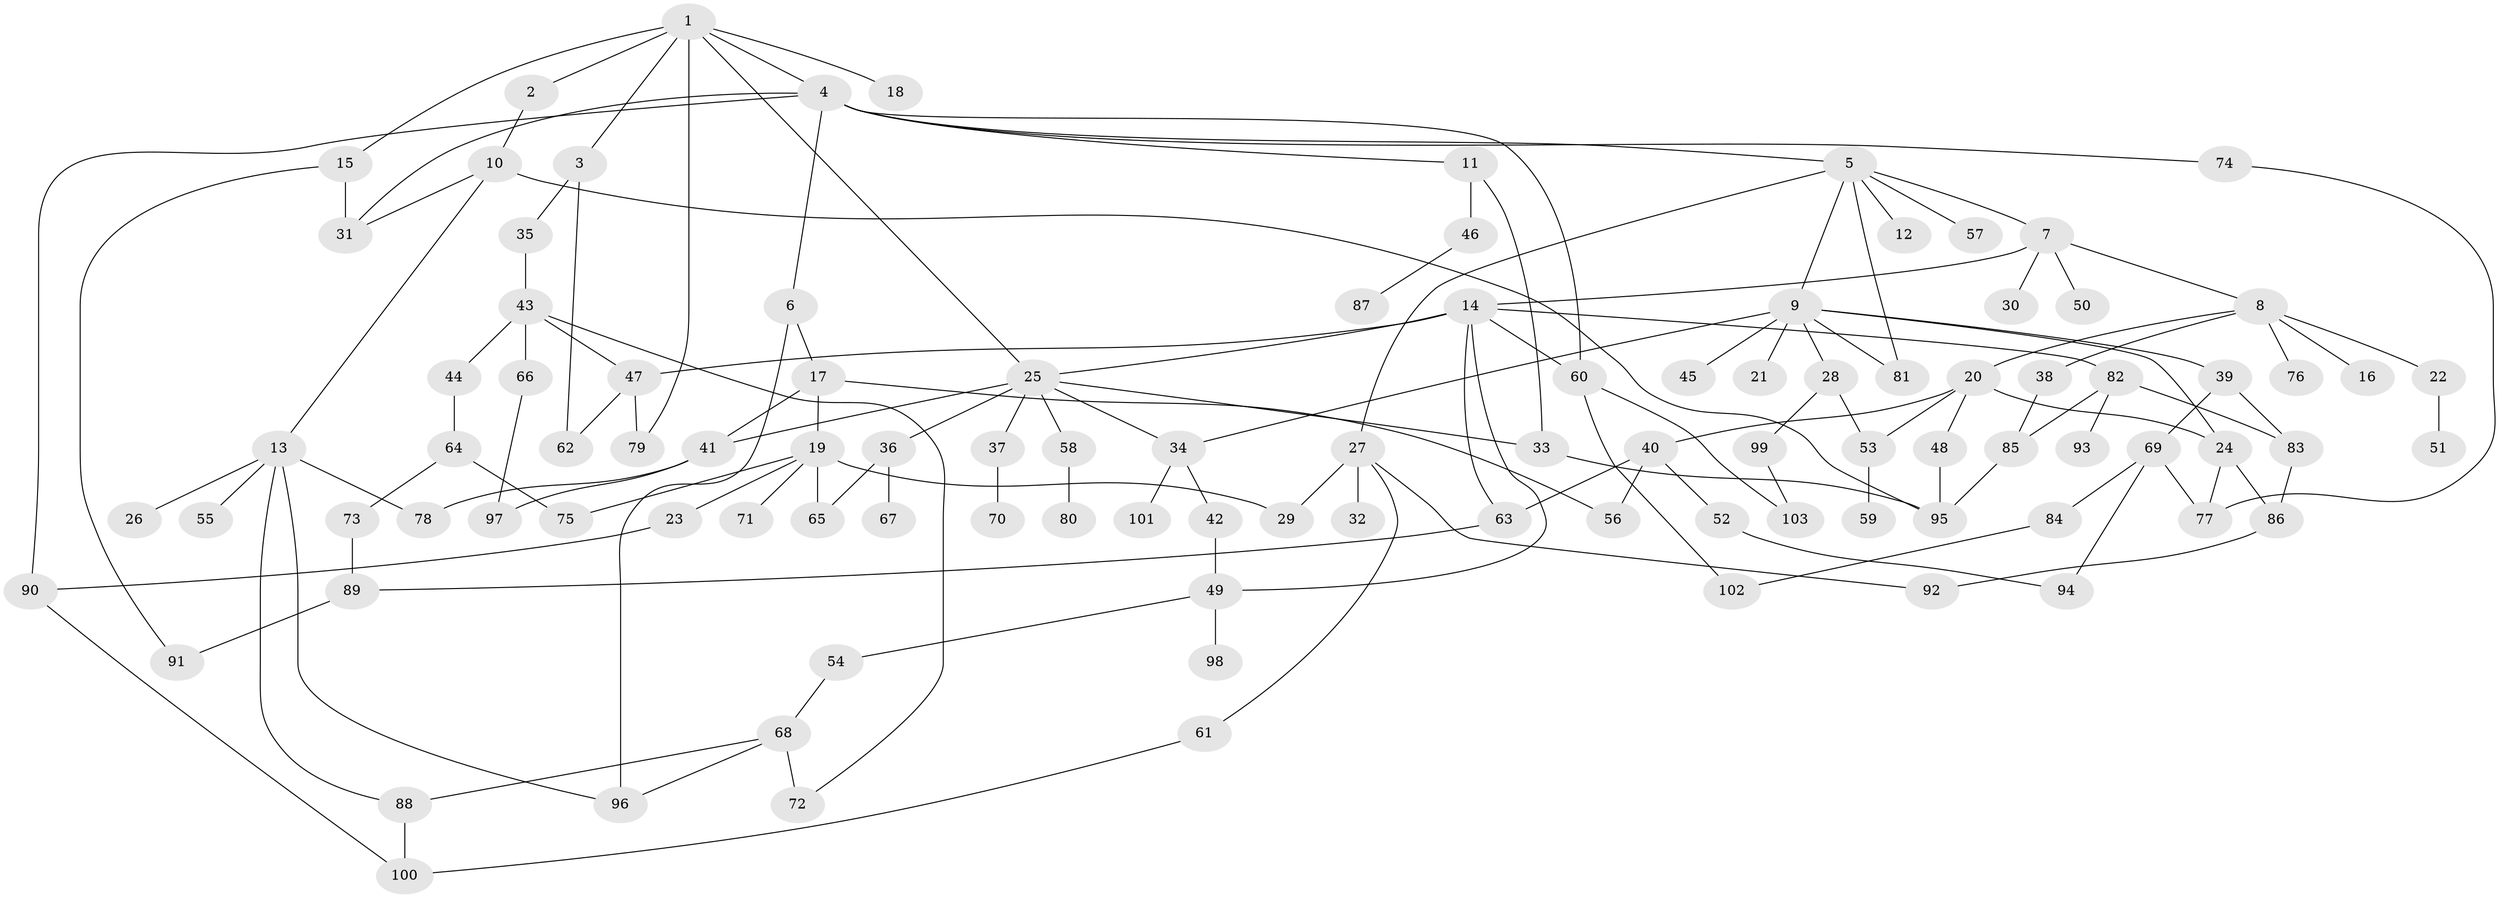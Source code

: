 // Generated by graph-tools (version 1.1) at 2025/49/03/09/25 03:49:23]
// undirected, 103 vertices, 144 edges
graph export_dot {
graph [start="1"]
  node [color=gray90,style=filled];
  1;
  2;
  3;
  4;
  5;
  6;
  7;
  8;
  9;
  10;
  11;
  12;
  13;
  14;
  15;
  16;
  17;
  18;
  19;
  20;
  21;
  22;
  23;
  24;
  25;
  26;
  27;
  28;
  29;
  30;
  31;
  32;
  33;
  34;
  35;
  36;
  37;
  38;
  39;
  40;
  41;
  42;
  43;
  44;
  45;
  46;
  47;
  48;
  49;
  50;
  51;
  52;
  53;
  54;
  55;
  56;
  57;
  58;
  59;
  60;
  61;
  62;
  63;
  64;
  65;
  66;
  67;
  68;
  69;
  70;
  71;
  72;
  73;
  74;
  75;
  76;
  77;
  78;
  79;
  80;
  81;
  82;
  83;
  84;
  85;
  86;
  87;
  88;
  89;
  90;
  91;
  92;
  93;
  94;
  95;
  96;
  97;
  98;
  99;
  100;
  101;
  102;
  103;
  1 -- 2;
  1 -- 3;
  1 -- 4;
  1 -- 15;
  1 -- 18;
  1 -- 79;
  1 -- 25;
  2 -- 10;
  3 -- 35;
  3 -- 62;
  4 -- 5;
  4 -- 6;
  4 -- 11;
  4 -- 31;
  4 -- 74;
  4 -- 90;
  4 -- 60;
  5 -- 7;
  5 -- 9;
  5 -- 12;
  5 -- 27;
  5 -- 57;
  5 -- 81;
  6 -- 17;
  6 -- 96;
  7 -- 8;
  7 -- 14;
  7 -- 30;
  7 -- 50;
  8 -- 16;
  8 -- 20;
  8 -- 22;
  8 -- 38;
  8 -- 76;
  9 -- 21;
  9 -- 24;
  9 -- 28;
  9 -- 34;
  9 -- 39;
  9 -- 45;
  9 -- 81;
  10 -- 13;
  10 -- 31;
  10 -- 95;
  11 -- 33;
  11 -- 46;
  13 -- 26;
  13 -- 55;
  13 -- 96;
  13 -- 78;
  13 -- 88;
  14 -- 25;
  14 -- 60;
  14 -- 63;
  14 -- 82;
  14 -- 49;
  14 -- 47;
  15 -- 91;
  15 -- 31;
  17 -- 19;
  17 -- 56;
  17 -- 41;
  19 -- 23;
  19 -- 65;
  19 -- 71;
  19 -- 75;
  19 -- 29;
  20 -- 40;
  20 -- 48;
  20 -- 53;
  20 -- 24;
  22 -- 51;
  23 -- 90;
  24 -- 86;
  24 -- 77;
  25 -- 36;
  25 -- 37;
  25 -- 41;
  25 -- 58;
  25 -- 33;
  25 -- 34;
  27 -- 29;
  27 -- 32;
  27 -- 61;
  27 -- 92;
  28 -- 99;
  28 -- 53;
  33 -- 95;
  34 -- 42;
  34 -- 101;
  35 -- 43;
  36 -- 67;
  36 -- 65;
  37 -- 70;
  38 -- 85;
  39 -- 69;
  39 -- 83;
  40 -- 52;
  40 -- 56;
  40 -- 63;
  41 -- 78;
  41 -- 97;
  42 -- 49;
  43 -- 44;
  43 -- 47;
  43 -- 66;
  43 -- 72;
  44 -- 64;
  46 -- 87;
  47 -- 79;
  47 -- 62;
  48 -- 95;
  49 -- 54;
  49 -- 98;
  52 -- 94;
  53 -- 59;
  54 -- 68;
  58 -- 80;
  60 -- 102;
  60 -- 103;
  61 -- 100;
  63 -- 89;
  64 -- 73;
  64 -- 75;
  66 -- 97;
  68 -- 88;
  68 -- 96;
  68 -- 72;
  69 -- 84;
  69 -- 94;
  69 -- 77;
  73 -- 89;
  74 -- 77;
  82 -- 83;
  82 -- 85;
  82 -- 93;
  83 -- 86;
  84 -- 102;
  85 -- 95;
  86 -- 92;
  88 -- 100;
  89 -- 91;
  90 -- 100;
  99 -- 103;
}
